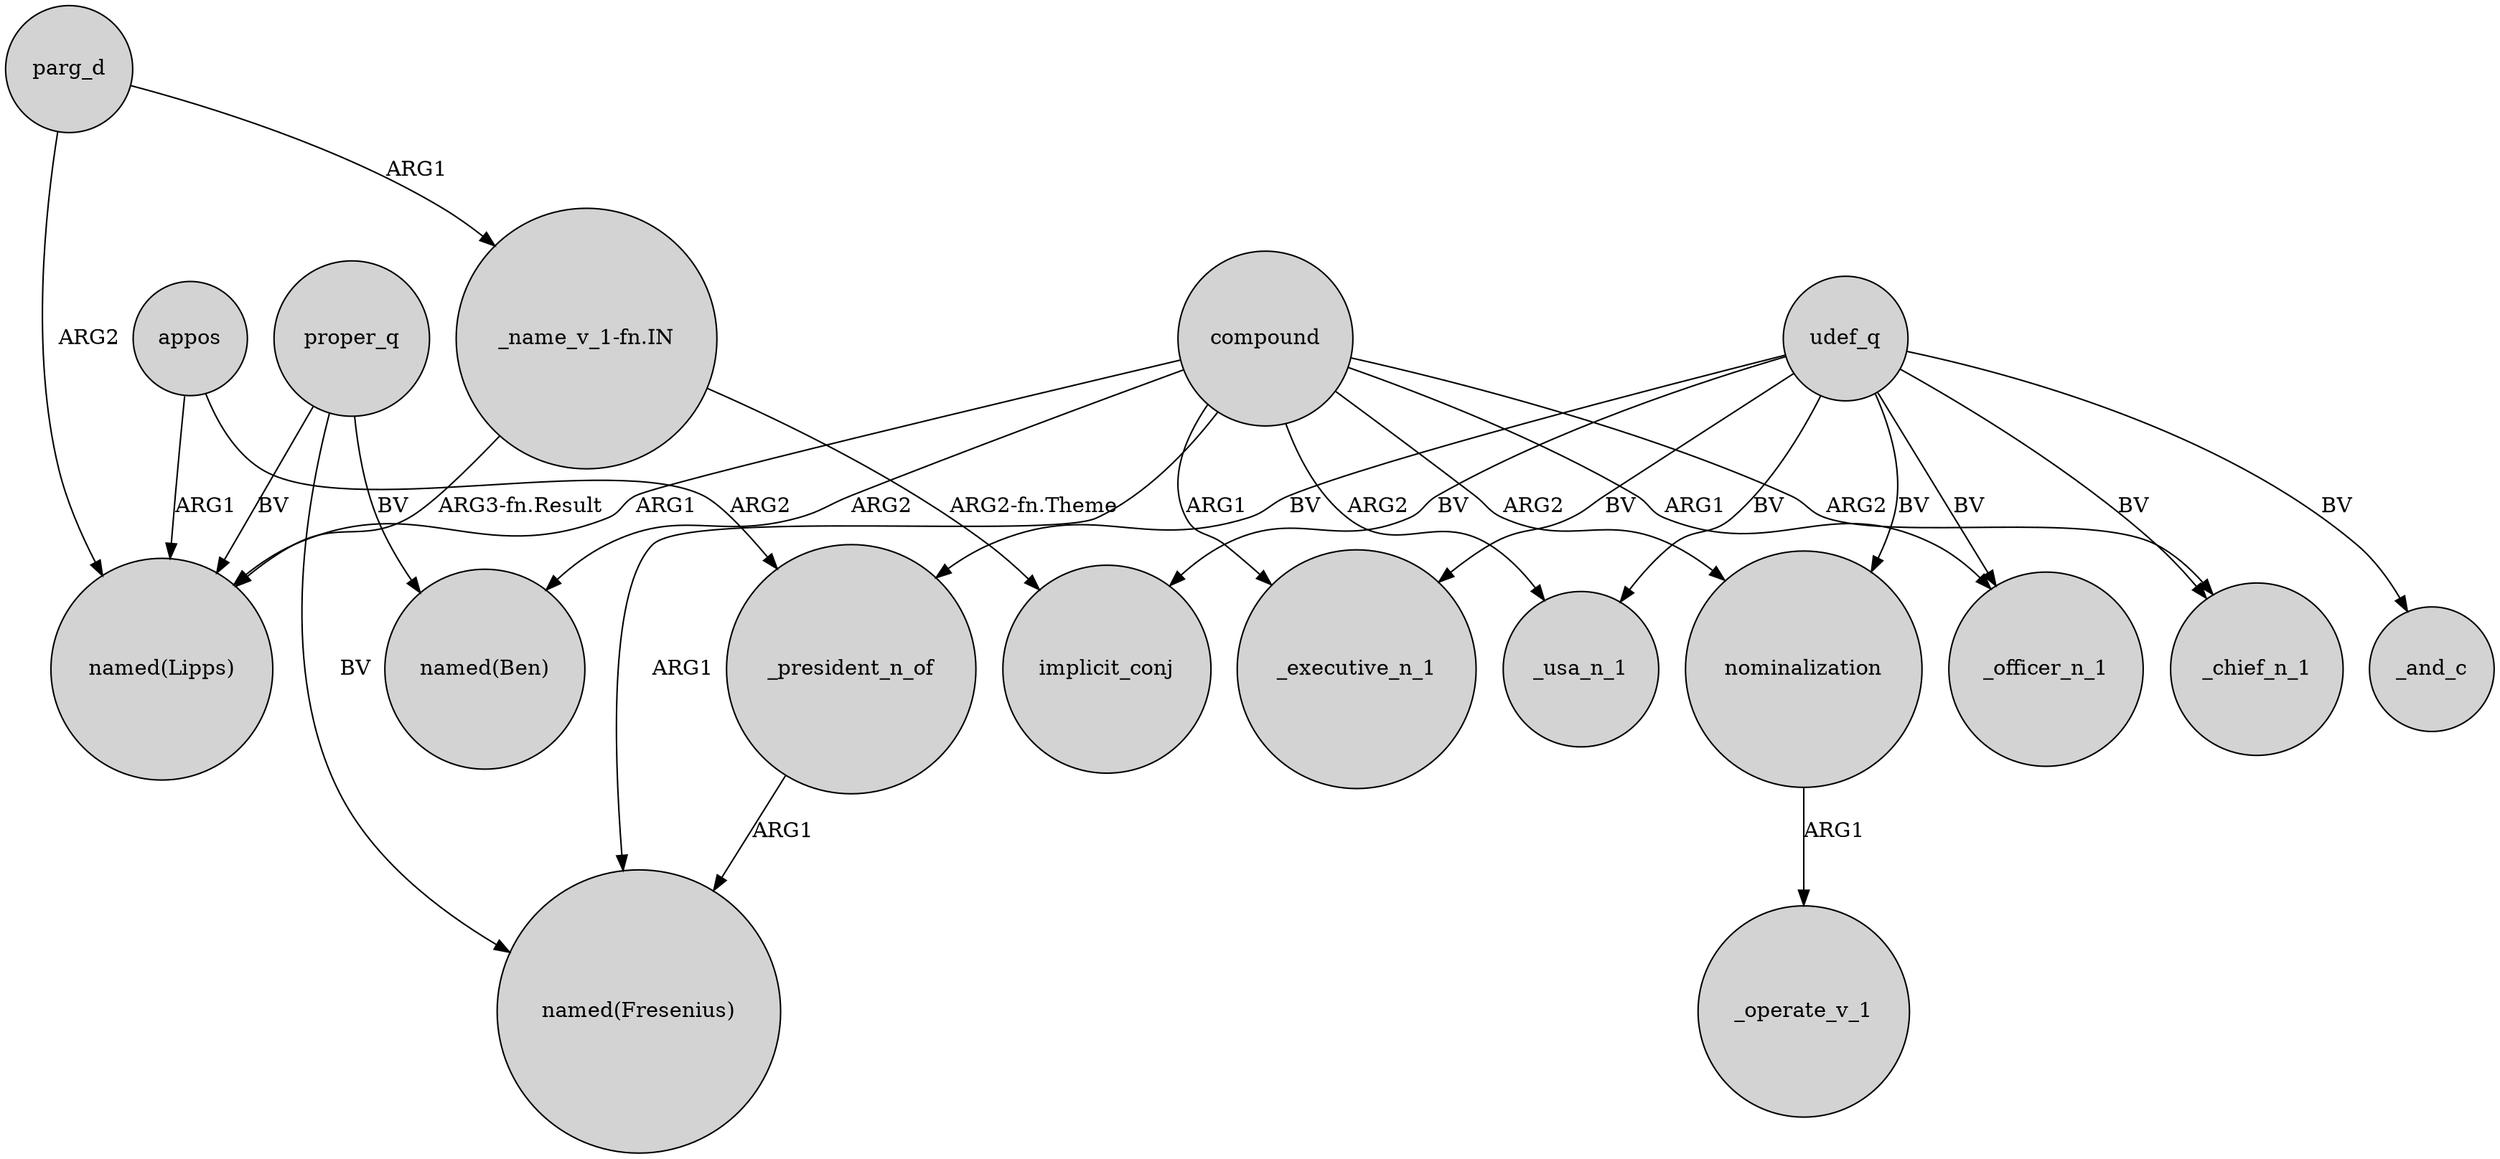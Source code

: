 digraph {
	node [shape=circle style=filled]
	compound -> "named(Ben)" [label=ARG2]
	proper_q -> "named(Ben)" [label=BV]
	nominalization -> _operate_v_1 [label=ARG1]
	udef_q -> _executive_n_1 [label=BV]
	parg_d -> "named(Lipps)" [label=ARG2]
	proper_q -> "named(Lipps)" [label=BV]
	compound -> _executive_n_1 [label=ARG1]
	_president_n_of -> "named(Fresenius)" [label=ARG1]
	compound -> nominalization [label=ARG2]
	udef_q -> _usa_n_1 [label=BV]
	udef_q -> implicit_conj [label=BV]
	"_name_v_1-fn.IN" -> "named(Lipps)" [label="ARG3-fn.Result"]
	compound -> _usa_n_1 [label=ARG2]
	compound -> _chief_n_1 [label=ARG2]
	compound -> "named(Lipps)" [label=ARG1]
	compound -> _officer_n_1 [label=ARG1]
	compound -> "named(Fresenius)" [label=ARG1]
	appos -> _president_n_of [label=ARG2]
	udef_q -> _chief_n_1 [label=BV]
	udef_q -> _president_n_of [label=BV]
	udef_q -> _officer_n_1 [label=BV]
	proper_q -> "named(Fresenius)" [label=BV]
	udef_q -> nominalization [label=BV]
	"_name_v_1-fn.IN" -> implicit_conj [label="ARG2-fn.Theme"]
	udef_q -> _and_c [label=BV]
	parg_d -> "_name_v_1-fn.IN" [label=ARG1]
	appos -> "named(Lipps)" [label=ARG1]
}
